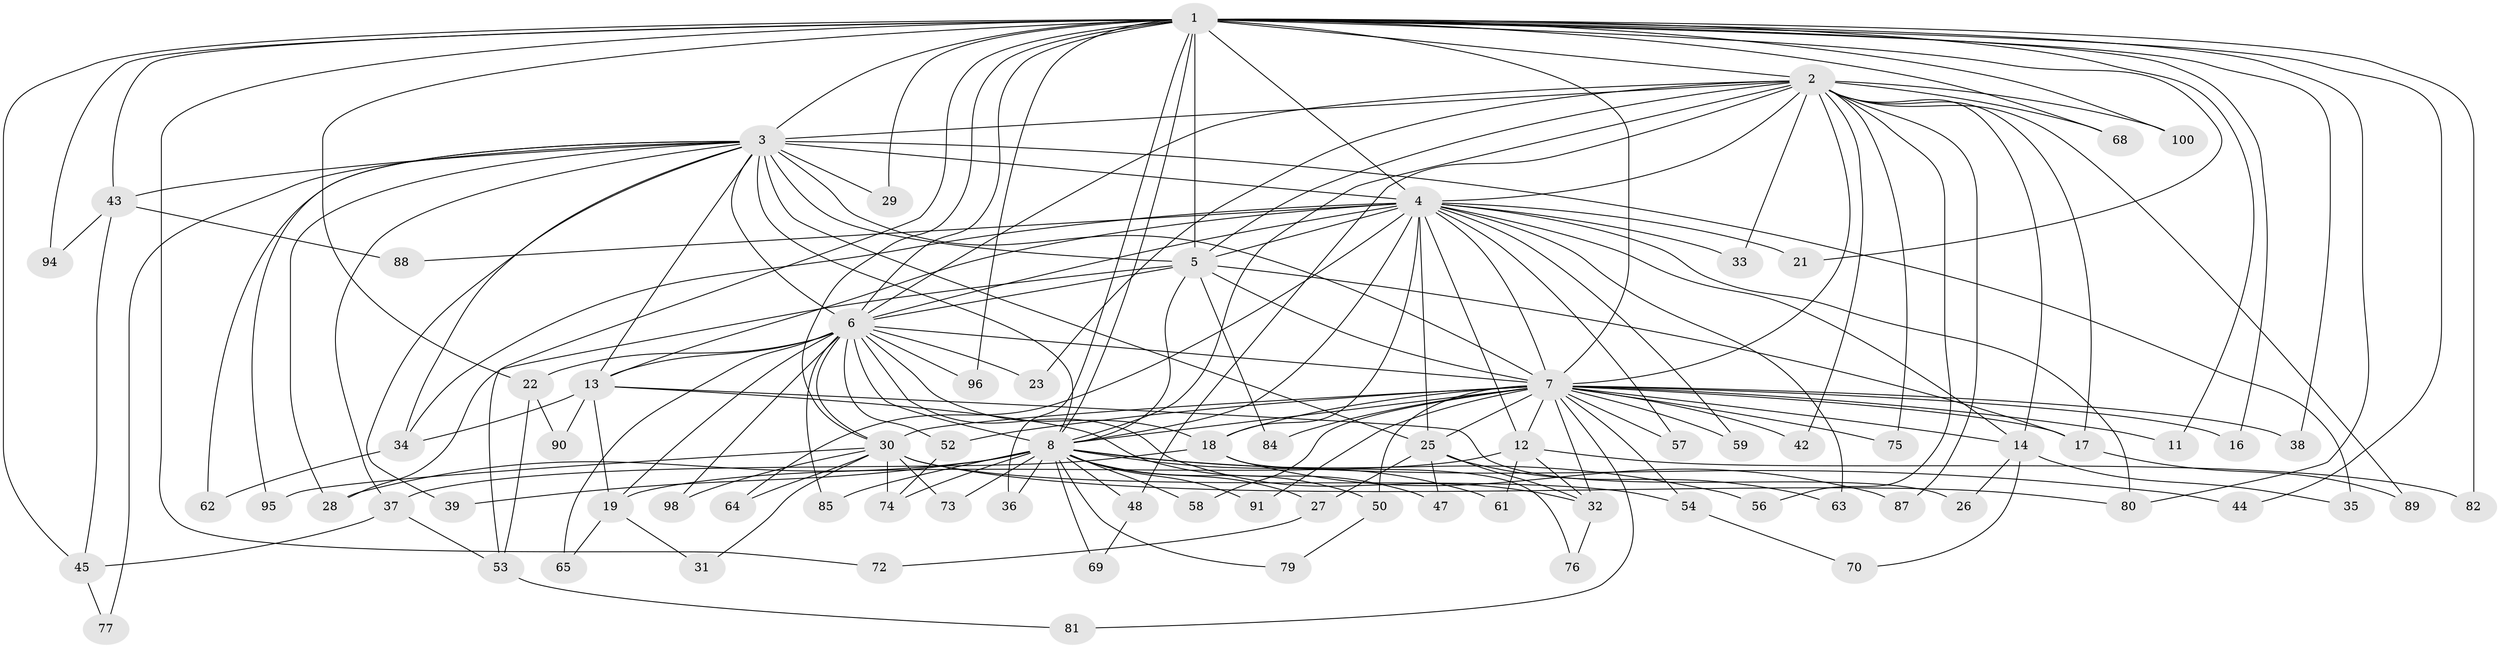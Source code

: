 // original degree distribution, {17: 0.01, 20: 0.03, 22: 0.02, 24: 0.01, 14: 0.01, 19: 0.01, 25: 0.01, 2: 0.54, 5: 0.05, 6: 0.01, 4: 0.09, 3: 0.19, 7: 0.01, 8: 0.01}
// Generated by graph-tools (version 1.1) at 2025/11/02/21/25 10:11:07]
// undirected, 78 vertices, 183 edges
graph export_dot {
graph [start="1"]
  node [color=gray90,style=filled];
  1 [super="+9"];
  2 [super="+46"];
  3 [super="+97"];
  4 [super="+41"];
  5;
  6 [super="+86"];
  7 [super="+10"];
  8 [super="+71"];
  11;
  12 [super="+60"];
  13 [super="+15"];
  14 [super="+24"];
  16;
  17 [super="+55"];
  18 [super="+20"];
  19 [super="+51"];
  21;
  22;
  23;
  25 [super="+78"];
  26;
  27;
  28;
  29;
  30 [super="+66"];
  31;
  32 [super="+40"];
  33;
  34 [super="+49"];
  35 [super="+99"];
  36;
  37;
  38;
  39;
  42;
  43;
  44;
  45 [super="+67"];
  47;
  48;
  50;
  52;
  53 [super="+92"];
  54;
  56;
  57;
  58;
  59;
  61;
  62;
  63;
  64;
  65;
  68;
  69;
  70;
  72;
  73;
  74 [super="+93"];
  75;
  76;
  77;
  79;
  80 [super="+83"];
  81;
  82;
  84;
  85;
  87;
  88;
  89;
  90;
  91;
  94;
  95;
  96;
  98;
  100;
  1 -- 2 [weight=2];
  1 -- 3 [weight=2];
  1 -- 4 [weight=2];
  1 -- 5 [weight=2];
  1 -- 6 [weight=2];
  1 -- 7 [weight=4];
  1 -- 8 [weight=2];
  1 -- 16;
  1 -- 21;
  1 -- 22;
  1 -- 36;
  1 -- 45;
  1 -- 82;
  1 -- 94;
  1 -- 68;
  1 -- 72;
  1 -- 11;
  1 -- 80;
  1 -- 29;
  1 -- 96;
  1 -- 100;
  1 -- 38;
  1 -- 43;
  1 -- 44;
  1 -- 53;
  1 -- 30;
  2 -- 3;
  2 -- 4;
  2 -- 5 [weight=2];
  2 -- 6;
  2 -- 7 [weight=2];
  2 -- 8;
  2 -- 23;
  2 -- 33;
  2 -- 42;
  2 -- 48;
  2 -- 56;
  2 -- 68;
  2 -- 75;
  2 -- 87;
  2 -- 100;
  2 -- 89;
  2 -- 14;
  2 -- 17;
  3 -- 4;
  3 -- 5;
  3 -- 6;
  3 -- 7 [weight=2];
  3 -- 8;
  3 -- 29;
  3 -- 35 [weight=2];
  3 -- 37;
  3 -- 39;
  3 -- 43;
  3 -- 62;
  3 -- 77;
  3 -- 95;
  3 -- 28;
  3 -- 25;
  3 -- 13;
  3 -- 34;
  4 -- 5 [weight=2];
  4 -- 6;
  4 -- 7 [weight=2];
  4 -- 8;
  4 -- 12;
  4 -- 13;
  4 -- 14;
  4 -- 18;
  4 -- 21;
  4 -- 25;
  4 -- 33;
  4 -- 34;
  4 -- 57;
  4 -- 59;
  4 -- 63;
  4 -- 64;
  4 -- 80;
  4 -- 88;
  5 -- 6;
  5 -- 7 [weight=2];
  5 -- 8;
  5 -- 17;
  5 -- 28;
  5 -- 84;
  6 -- 7 [weight=2];
  6 -- 8;
  6 -- 13;
  6 -- 18;
  6 -- 19;
  6 -- 22;
  6 -- 23;
  6 -- 30;
  6 -- 52;
  6 -- 65 [weight=2];
  6 -- 85;
  6 -- 96;
  6 -- 98;
  6 -- 32;
  7 -- 8 [weight=2];
  7 -- 16;
  7 -- 25;
  7 -- 30;
  7 -- 32;
  7 -- 38;
  7 -- 52;
  7 -- 57;
  7 -- 58;
  7 -- 59;
  7 -- 75;
  7 -- 11;
  7 -- 12;
  7 -- 14;
  7 -- 17;
  7 -- 81;
  7 -- 18;
  7 -- 84;
  7 -- 91;
  7 -- 42;
  7 -- 50;
  7 -- 54;
  8 -- 27 [weight=2];
  8 -- 28;
  8 -- 36;
  8 -- 39;
  8 -- 44;
  8 -- 48;
  8 -- 50;
  8 -- 56;
  8 -- 58;
  8 -- 61;
  8 -- 69;
  8 -- 79;
  8 -- 85;
  8 -- 91;
  8 -- 73;
  8 -- 74;
  12 -- 19;
  12 -- 61;
  12 -- 82;
  12 -- 32;
  13 -- 26;
  13 -- 34;
  13 -- 47;
  13 -- 90;
  13 -- 19;
  14 -- 35;
  14 -- 70;
  14 -- 26;
  17 -- 89;
  18 -- 37;
  18 -- 87;
  18 -- 76;
  19 -- 31;
  19 -- 65;
  22 -- 53;
  22 -- 90;
  25 -- 27;
  25 -- 32;
  25 -- 47;
  25 -- 63;
  27 -- 72;
  30 -- 31;
  30 -- 54;
  30 -- 64;
  30 -- 95;
  30 -- 80;
  30 -- 98;
  30 -- 73;
  30 -- 74;
  32 -- 76;
  34 -- 62;
  37 -- 45;
  37 -- 53;
  43 -- 88;
  43 -- 94;
  43 -- 45;
  45 -- 77;
  48 -- 69;
  50 -- 79;
  52 -- 74;
  53 -- 81;
  54 -- 70;
}
